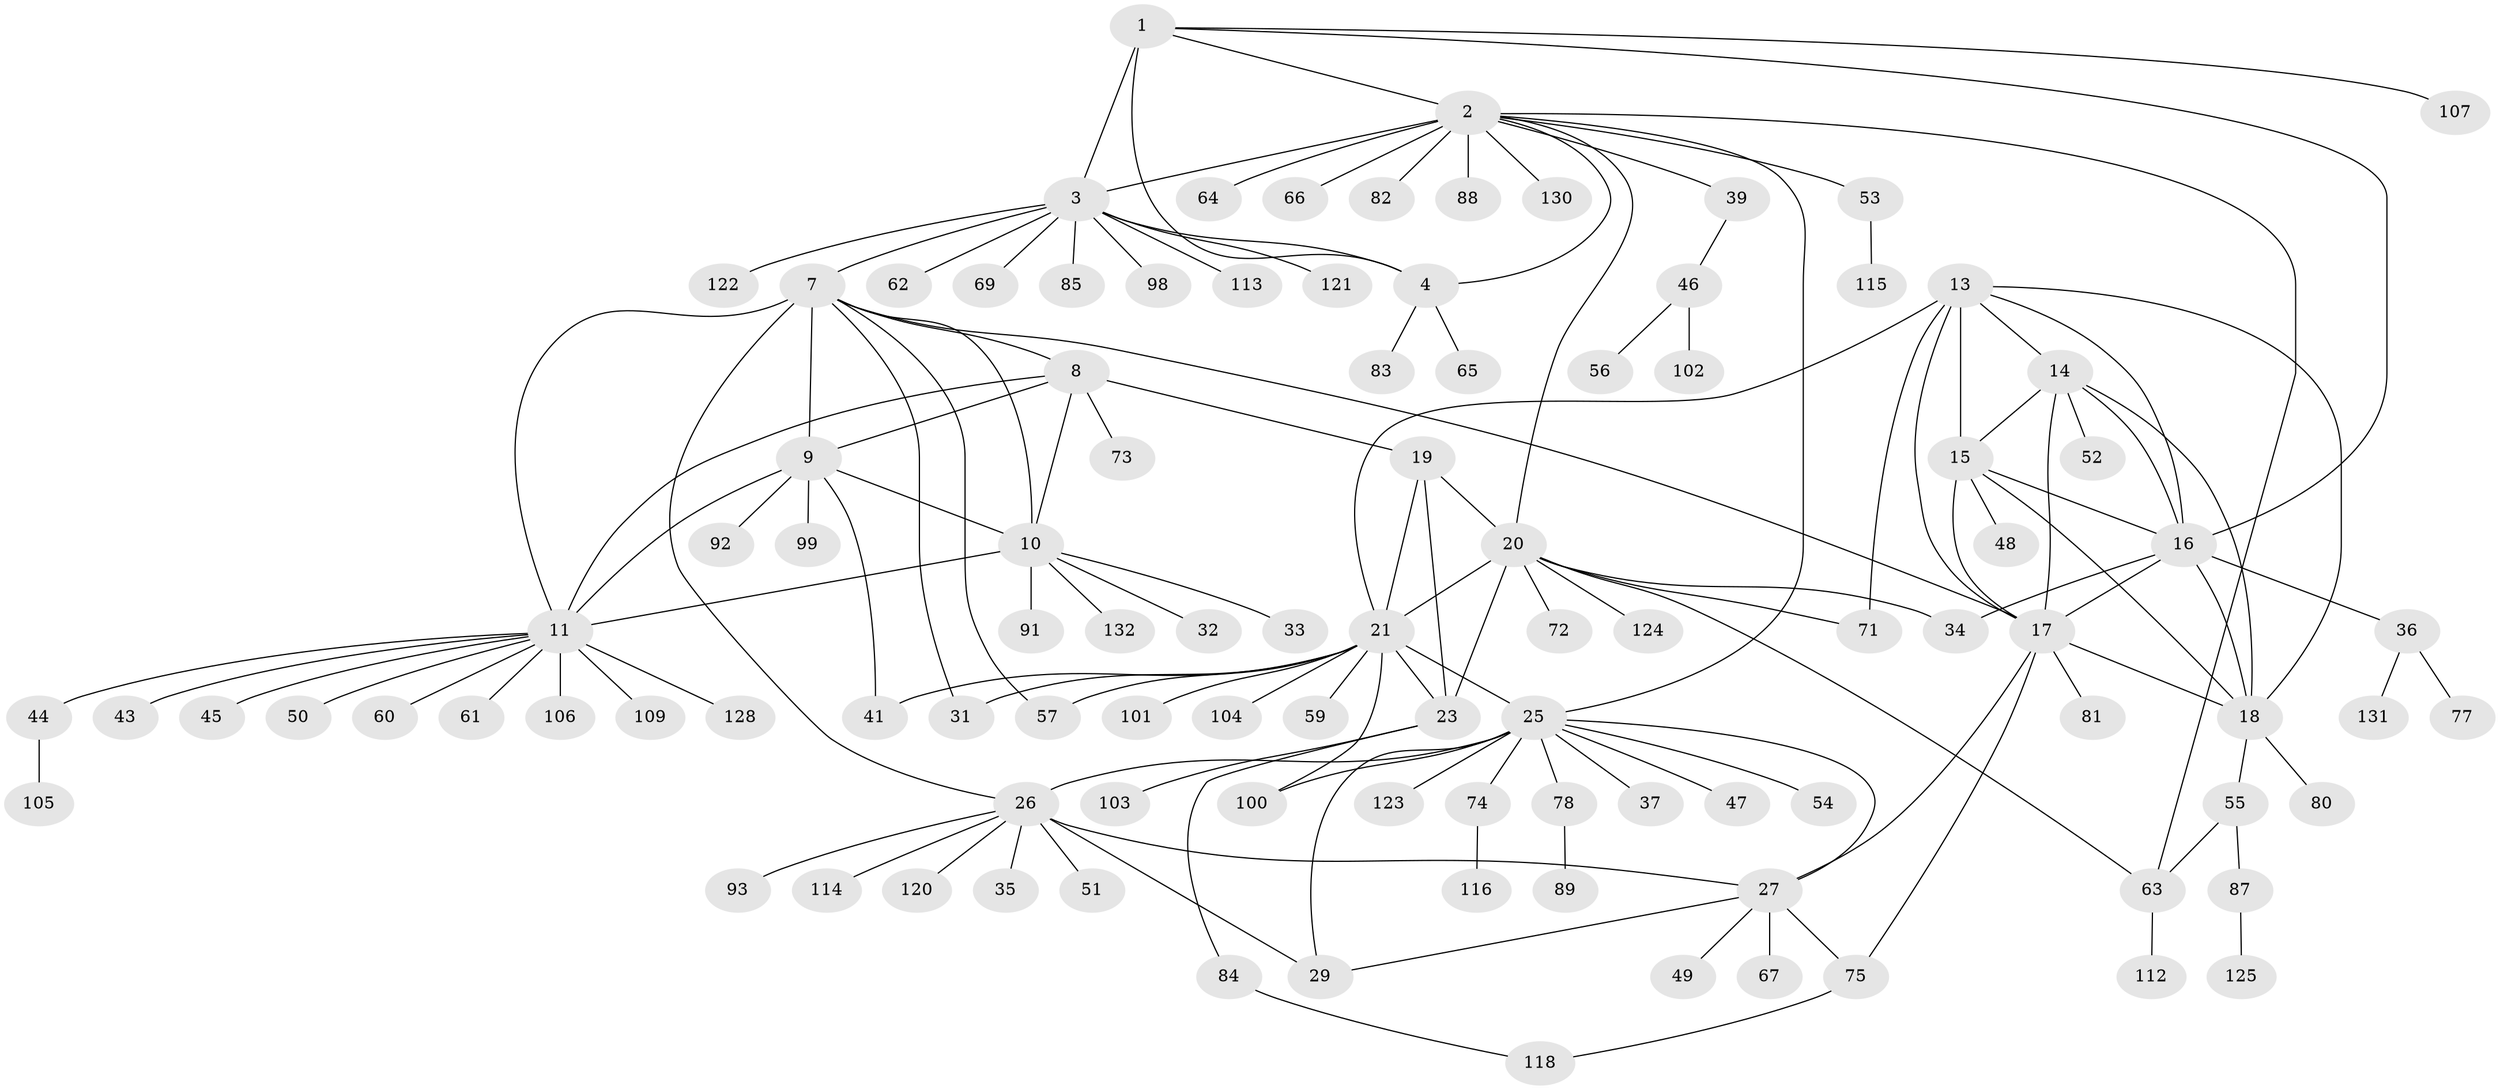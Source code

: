 // Generated by graph-tools (version 1.1) at 2025/52/02/27/25 19:52:18]
// undirected, 103 vertices, 143 edges
graph export_dot {
graph [start="1"]
  node [color=gray90,style=filled];
  1 [super="+6"];
  2 [super="+38"];
  3 [super="+5"];
  4 [super="+108"];
  7 [super="+127"];
  8;
  9 [super="+58"];
  10 [super="+96"];
  11 [super="+12"];
  13 [super="+95"];
  14;
  15 [super="+117"];
  16 [super="+97"];
  17 [super="+70"];
  18 [super="+94"];
  19 [super="+90"];
  20 [super="+24"];
  21 [super="+22"];
  23 [super="+40"];
  25 [super="+28"];
  26 [super="+30"];
  27 [super="+42"];
  29;
  31 [super="+119"];
  32;
  33;
  34;
  35;
  36 [super="+68"];
  37;
  39;
  41;
  43;
  44 [super="+86"];
  45;
  46 [super="+129"];
  47;
  48;
  49;
  50;
  51;
  52 [super="+76"];
  53;
  54;
  55 [super="+79"];
  56;
  57;
  59;
  60;
  61;
  62;
  63 [super="+110"];
  64;
  65;
  66;
  67;
  69;
  71;
  72;
  73;
  74;
  75;
  77;
  78;
  80 [super="+111"];
  81;
  82;
  83;
  84;
  85;
  87;
  88;
  89;
  91;
  92;
  93;
  98;
  99;
  100;
  101;
  102;
  103;
  104;
  105;
  106;
  107;
  109;
  112;
  113;
  114;
  115;
  116;
  118 [super="+126"];
  120;
  121;
  122;
  123;
  124;
  125;
  128;
  130;
  131;
  132;
  1 -- 2 [weight=2];
  1 -- 3 [weight=4];
  1 -- 4 [weight=2];
  1 -- 16;
  1 -- 107;
  2 -- 3 [weight=2];
  2 -- 4;
  2 -- 20;
  2 -- 39;
  2 -- 63;
  2 -- 66;
  2 -- 88;
  2 -- 130;
  2 -- 25;
  2 -- 64;
  2 -- 53;
  2 -- 82;
  3 -- 4 [weight=2];
  3 -- 69;
  3 -- 98;
  3 -- 113;
  3 -- 122;
  3 -- 7;
  3 -- 85;
  3 -- 121;
  3 -- 62;
  4 -- 65;
  4 -- 83;
  7 -- 8;
  7 -- 9;
  7 -- 10;
  7 -- 11 [weight=2];
  7 -- 17;
  7 -- 26;
  7 -- 57;
  7 -- 31;
  8 -- 9;
  8 -- 10;
  8 -- 11 [weight=2];
  8 -- 19 [weight=2];
  8 -- 73;
  9 -- 10;
  9 -- 11 [weight=2];
  9 -- 41;
  9 -- 92;
  9 -- 99;
  10 -- 11 [weight=2];
  10 -- 32;
  10 -- 33;
  10 -- 91;
  10 -- 132;
  11 -- 43;
  11 -- 44;
  11 -- 45;
  11 -- 50;
  11 -- 61;
  11 -- 109;
  11 -- 128;
  11 -- 106;
  11 -- 60;
  13 -- 14;
  13 -- 15;
  13 -- 16;
  13 -- 17;
  13 -- 18;
  13 -- 21;
  13 -- 71;
  14 -- 15;
  14 -- 16;
  14 -- 17;
  14 -- 18;
  14 -- 52;
  15 -- 16;
  15 -- 17;
  15 -- 18;
  15 -- 48;
  16 -- 17;
  16 -- 18;
  16 -- 34;
  16 -- 36;
  17 -- 18;
  17 -- 27;
  17 -- 75;
  17 -- 81;
  18 -- 55;
  18 -- 80;
  19 -- 20 [weight=2];
  19 -- 21 [weight=2];
  19 -- 23;
  20 -- 21 [weight=4];
  20 -- 23 [weight=2];
  20 -- 34;
  20 -- 71;
  20 -- 72;
  20 -- 124;
  20 -- 63;
  21 -- 23 [weight=2];
  21 -- 31;
  21 -- 41;
  21 -- 57;
  21 -- 100;
  21 -- 101;
  21 -- 104;
  21 -- 25;
  21 -- 59;
  23 -- 103;
  23 -- 84;
  25 -- 26 [weight=4];
  25 -- 27 [weight=2];
  25 -- 29 [weight=2];
  25 -- 37;
  25 -- 47;
  25 -- 78;
  25 -- 123;
  25 -- 100;
  25 -- 74;
  25 -- 54;
  26 -- 27 [weight=2];
  26 -- 29 [weight=2];
  26 -- 35;
  26 -- 114;
  26 -- 51;
  26 -- 93;
  26 -- 120;
  27 -- 29;
  27 -- 67;
  27 -- 75;
  27 -- 49;
  36 -- 131;
  36 -- 77;
  39 -- 46;
  44 -- 105;
  46 -- 56;
  46 -- 102;
  53 -- 115;
  55 -- 63;
  55 -- 87;
  63 -- 112;
  74 -- 116;
  75 -- 118;
  78 -- 89;
  84 -- 118;
  87 -- 125;
}
